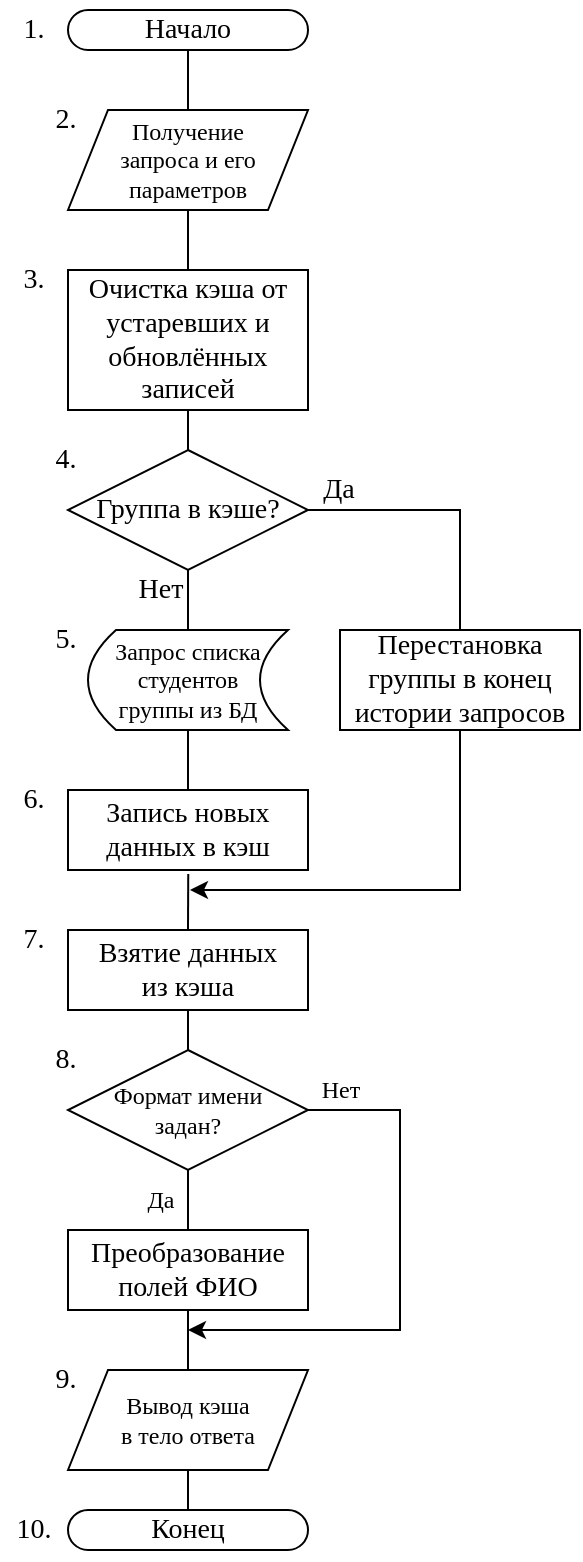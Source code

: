<mxfile version="19.0.1"><diagram id="aP-r_U0IFvQrr9ySVBzs" name="Page-1"><mxGraphModel dx="809" dy="1034" grid="1" gridSize="10" guides="1" tooltips="1" connect="1" arrows="1" fold="1" page="1" pageScale="1" pageWidth="827" pageHeight="1169" math="0" shadow="0"><root><mxCell id="0"/><mxCell id="1" parent="0"/><mxCell id="C9RxBrxaBl4vxM8tO4Rs-3" style="edgeStyle=orthogonalEdgeStyle;rounded=0;orthogonalLoop=1;jettySize=auto;html=1;exitX=0.5;exitY=1;exitDx=0;exitDy=0;fontFamily=Times New Roman;fontSize=14;endArrow=none;endFill=0;" parent="1" source="C9RxBrxaBl4vxM8tO4Rs-1" target="C9RxBrxaBl4vxM8tO4Rs-2" edge="1"><mxGeometry relative="1" as="geometry"/></mxCell><mxCell id="C9RxBrxaBl4vxM8tO4Rs-1" value="Начало" style="rounded=1;whiteSpace=wrap;html=1;fontSize=14;fontFamily=Times New Roman;arcSize=50;" parent="1" vertex="1"><mxGeometry x="354" y="20" width="120" height="20" as="geometry"/></mxCell><mxCell id="_RFLTGZGd4qMKp4Uez7D-12" style="edgeStyle=orthogonalEdgeStyle;rounded=0;orthogonalLoop=1;jettySize=auto;html=1;exitX=0.5;exitY=1;exitDx=0;exitDy=0;entryX=0.5;entryY=0;entryDx=0;entryDy=0;fontFamily=Times New Roman;fontSize=12;endArrow=none;endFill=0;" edge="1" parent="1" source="C9RxBrxaBl4vxM8tO4Rs-2" target="_RFLTGZGd4qMKp4Uez7D-10"><mxGeometry relative="1" as="geometry"/></mxCell><mxCell id="C9RxBrxaBl4vxM8tO4Rs-2" value="&lt;div style=&quot;font-size: 12px;&quot;&gt;Получение&lt;/div&gt;&lt;div style=&quot;font-size: 12px;&quot;&gt;запроса и его параметров&lt;br style=&quot;font-size: 12px;&quot;&gt;&lt;/div&gt;" style="shape=parallelogram;perimeter=parallelogramPerimeter;whiteSpace=wrap;html=1;fixedSize=1;fontFamily=Times New Roman;fontSize=12;" parent="1" vertex="1"><mxGeometry x="354" y="70" width="120" height="50" as="geometry"/></mxCell><mxCell id="C9RxBrxaBl4vxM8tO4Rs-82" value="Да" style="edgeStyle=orthogonalEdgeStyle;rounded=0;orthogonalLoop=1;jettySize=auto;html=1;exitX=1;exitY=0.5;exitDx=0;exitDy=0;fontFamily=Times New Roman;fontSize=14;endArrow=none;endFill=0;entryX=0.5;entryY=0;entryDx=0;entryDy=0;" parent="1" source="C9RxBrxaBl4vxM8tO4Rs-5" target="_RFLTGZGd4qMKp4Uez7D-15" edge="1"><mxGeometry x="-0.781" y="10" relative="1" as="geometry"><mxPoint as="offset"/><mxPoint x="414" y="490" as="targetPoint"/><Array as="points"><mxPoint x="550" y="270"/></Array></mxGeometry></mxCell><mxCell id="_RFLTGZGd4qMKp4Uez7D-11" value="Нет" style="edgeStyle=orthogonalEdgeStyle;rounded=0;orthogonalLoop=1;jettySize=auto;html=1;exitX=0.5;exitY=1;exitDx=0;exitDy=0;entryX=0.5;entryY=0;entryDx=0;entryDy=0;fontFamily=Times New Roman;fontSize=14;endArrow=none;endFill=0;" edge="1" parent="1" source="C9RxBrxaBl4vxM8tO4Rs-5" target="_RFLTGZGd4qMKp4Uez7D-3"><mxGeometry x="-0.333" y="-14" relative="1" as="geometry"><mxPoint as="offset"/></mxGeometry></mxCell><mxCell id="C9RxBrxaBl4vxM8tO4Rs-5" value="Группа в кэше?" style="rhombus;whiteSpace=wrap;html=1;fontFamily=Times New Roman;fontSize=14;" parent="1" vertex="1"><mxGeometry x="354" y="240" width="120" height="60" as="geometry"/></mxCell><mxCell id="C9RxBrxaBl4vxM8tO4Rs-28" value="1." style="text;html=1;strokeColor=none;fillColor=none;align=center;verticalAlign=middle;whiteSpace=wrap;rounded=0;fontFamily=Times New Roman;fontSize=14;" parent="1" vertex="1"><mxGeometry x="320" y="15" width="34" height="30" as="geometry"/></mxCell><mxCell id="C9RxBrxaBl4vxM8tO4Rs-29" value="2." style="text;html=1;strokeColor=none;fillColor=none;align=center;verticalAlign=middle;whiteSpace=wrap;rounded=0;fontFamily=Times New Roman;fontSize=14;" parent="1" vertex="1"><mxGeometry x="336" y="60" width="34" height="30" as="geometry"/></mxCell><mxCell id="C9RxBrxaBl4vxM8tO4Rs-31" value="4." style="text;html=1;strokeColor=none;fillColor=none;align=center;verticalAlign=middle;whiteSpace=wrap;rounded=0;fontFamily=Times New Roman;fontSize=14;" parent="1" vertex="1"><mxGeometry x="336" y="230" width="34" height="30" as="geometry"/></mxCell><mxCell id="_RFLTGZGd4qMKp4Uez7D-7" style="edgeStyle=orthogonalEdgeStyle;rounded=0;orthogonalLoop=1;jettySize=auto;html=1;exitX=0.5;exitY=1;exitDx=0;exitDy=0;entryX=0.5;entryY=0;entryDx=0;entryDy=0;fontFamily=Times New Roman;fontSize=14;endArrow=none;endFill=0;" edge="1" parent="1" source="_RFLTGZGd4qMKp4Uez7D-3" target="_RFLTGZGd4qMKp4Uez7D-6"><mxGeometry relative="1" as="geometry"/></mxCell><mxCell id="_RFLTGZGd4qMKp4Uez7D-3" value="&lt;div style=&quot;font-size: 12px;&quot;&gt;Запрос списка студентов&lt;/div&gt;&lt;div style=&quot;font-size: 12px;&quot;&gt;группы из БД&lt;br&gt;&lt;/div&gt;" style="shape=dataStorage;whiteSpace=wrap;html=1;fixedSize=1;fontSize=14;fontFamily=Times New Roman;size=14.0;" vertex="1" parent="1"><mxGeometry x="364" y="330" width="100" height="50" as="geometry"/></mxCell><mxCell id="_RFLTGZGd4qMKp4Uez7D-5" value="5." style="text;html=1;strokeColor=none;fillColor=none;align=center;verticalAlign=middle;whiteSpace=wrap;rounded=0;fontFamily=Times New Roman;fontSize=14;" vertex="1" parent="1"><mxGeometry x="336" y="320" width="34" height="30" as="geometry"/></mxCell><mxCell id="_RFLTGZGd4qMKp4Uez7D-9" style="edgeStyle=orthogonalEdgeStyle;rounded=0;orthogonalLoop=1;jettySize=auto;html=1;exitX=0.501;exitY=1.051;exitDx=0;exitDy=0;fontFamily=Times New Roman;fontSize=14;endArrow=none;endFill=0;exitPerimeter=0;entryX=0.5;entryY=0;entryDx=0;entryDy=0;" edge="1" parent="1" source="_RFLTGZGd4qMKp4Uez7D-6"><mxGeometry relative="1" as="geometry"><mxPoint x="414" y="480" as="targetPoint"/></mxGeometry></mxCell><mxCell id="_RFLTGZGd4qMKp4Uez7D-6" value="&lt;div&gt;Запись новых данных в кэш&lt;br&gt;&lt;/div&gt;" style="rounded=0;whiteSpace=wrap;html=1;fontFamily=Times New Roman;fontSize=14;" vertex="1" parent="1"><mxGeometry x="354" y="410" width="120" height="40" as="geometry"/></mxCell><mxCell id="_RFLTGZGd4qMKp4Uez7D-8" value="6." style="text;html=1;strokeColor=none;fillColor=none;align=center;verticalAlign=middle;whiteSpace=wrap;rounded=0;fontFamily=Times New Roman;fontSize=14;" vertex="1" parent="1"><mxGeometry x="320" y="400" width="34" height="30" as="geometry"/></mxCell><mxCell id="_RFLTGZGd4qMKp4Uez7D-13" style="edgeStyle=orthogonalEdgeStyle;rounded=0;orthogonalLoop=1;jettySize=auto;html=1;exitX=0.5;exitY=1;exitDx=0;exitDy=0;entryX=0.5;entryY=0;entryDx=0;entryDy=0;fontFamily=Times New Roman;fontSize=12;endArrow=none;endFill=0;" edge="1" parent="1" source="_RFLTGZGd4qMKp4Uez7D-10" target="C9RxBrxaBl4vxM8tO4Rs-5"><mxGeometry relative="1" as="geometry"/></mxCell><mxCell id="_RFLTGZGd4qMKp4Uez7D-10" value="&lt;div&gt;Очистка кэша от устаревших и обновлённых записей&lt;br&gt;&lt;/div&gt;" style="rounded=0;whiteSpace=wrap;html=1;fontFamily=Times New Roman;fontSize=14;" vertex="1" parent="1"><mxGeometry x="354" y="150" width="120" height="70" as="geometry"/></mxCell><mxCell id="_RFLTGZGd4qMKp4Uez7D-14" value="3." style="text;html=1;strokeColor=none;fillColor=none;align=center;verticalAlign=middle;whiteSpace=wrap;rounded=0;fontFamily=Times New Roman;fontSize=14;" vertex="1" parent="1"><mxGeometry x="320" y="140" width="34" height="30" as="geometry"/></mxCell><mxCell id="_RFLTGZGd4qMKp4Uez7D-21" style="edgeStyle=orthogonalEdgeStyle;rounded=0;orthogonalLoop=1;jettySize=auto;html=1;exitX=0.5;exitY=1;exitDx=0;exitDy=0;fontFamily=Times New Roman;fontSize=12;endArrow=classic;endFill=1;" edge="1" parent="1" source="_RFLTGZGd4qMKp4Uez7D-15"><mxGeometry relative="1" as="geometry"><mxPoint x="415" y="460" as="targetPoint"/><mxPoint x="555" y="380" as="sourcePoint"/><Array as="points"><mxPoint x="550" y="460"/></Array></mxGeometry></mxCell><mxCell id="_RFLTGZGd4qMKp4Uez7D-15" value="Перестановка группы в конец истории запросов" style="rounded=0;whiteSpace=wrap;html=1;fontFamily=Times New Roman;fontSize=14;" vertex="1" parent="1"><mxGeometry x="490" y="330" width="120" height="50" as="geometry"/></mxCell><mxCell id="_RFLTGZGd4qMKp4Uez7D-16" style="edgeStyle=orthogonalEdgeStyle;rounded=0;orthogonalLoop=1;jettySize=auto;html=1;exitX=0.5;exitY=1;exitDx=0;exitDy=0;entryX=0.5;entryY=0;entryDx=0;entryDy=0;fontFamily=Times New Roman;fontSize=12;endArrow=none;endFill=0;" edge="1" parent="1" source="_RFLTGZGd4qMKp4Uez7D-17" target="_RFLTGZGd4qMKp4Uez7D-18"><mxGeometry relative="1" as="geometry"/></mxCell><mxCell id="_RFLTGZGd4qMKp4Uez7D-17" value="&lt;div&gt;Вывод кэша&lt;/div&gt;&lt;div&gt;в тело ответа&lt;br&gt;&lt;/div&gt;" style="shape=parallelogram;perimeter=parallelogramPerimeter;whiteSpace=wrap;html=1;fixedSize=1;fontFamily=Times New Roman;fontSize=12;" vertex="1" parent="1"><mxGeometry x="354" y="700" width="120" height="50" as="geometry"/></mxCell><mxCell id="_RFLTGZGd4qMKp4Uez7D-18" value="Конец" style="rounded=1;whiteSpace=wrap;html=1;fontSize=14;fontFamily=Times New Roman;arcSize=50;" vertex="1" parent="1"><mxGeometry x="354" y="770" width="120" height="20" as="geometry"/></mxCell><mxCell id="_RFLTGZGd4qMKp4Uez7D-19" value="7." style="text;html=1;strokeColor=none;fillColor=none;align=center;verticalAlign=middle;whiteSpace=wrap;rounded=0;fontFamily=Times New Roman;fontSize=14;" vertex="1" parent="1"><mxGeometry x="320" y="470" width="34" height="30" as="geometry"/></mxCell><mxCell id="_RFLTGZGd4qMKp4Uez7D-20" value="8." style="text;html=1;strokeColor=none;fillColor=none;align=center;verticalAlign=middle;whiteSpace=wrap;rounded=0;fontFamily=Times New Roman;fontSize=14;" vertex="1" parent="1"><mxGeometry x="336" y="530" width="34" height="30" as="geometry"/></mxCell><mxCell id="_RFLTGZGd4qMKp4Uez7D-27" value="Да" style="edgeStyle=orthogonalEdgeStyle;rounded=0;orthogonalLoop=1;jettySize=auto;html=1;exitX=0.5;exitY=1;exitDx=0;exitDy=0;entryX=0.5;entryY=0;entryDx=0;entryDy=0;fontFamily=Times New Roman;fontSize=12;endArrow=none;endFill=0;" edge="1" parent="1" source="_RFLTGZGd4qMKp4Uez7D-23" target="_RFLTGZGd4qMKp4Uez7D-26"><mxGeometry y="-14" relative="1" as="geometry"><mxPoint as="offset"/></mxGeometry></mxCell><mxCell id="_RFLTGZGd4qMKp4Uez7D-29" value="Нет" style="edgeStyle=orthogonalEdgeStyle;rounded=0;orthogonalLoop=1;jettySize=auto;html=1;exitX=1;exitY=0.5;exitDx=0;exitDy=0;fontFamily=Times New Roman;fontSize=12;endArrow=classic;endFill=1;" edge="1" parent="1" source="_RFLTGZGd4qMKp4Uez7D-23"><mxGeometry x="-0.878" y="10" relative="1" as="geometry"><mxPoint x="414" y="680" as="targetPoint"/><Array as="points"><mxPoint x="520" y="570"/><mxPoint x="520" y="680"/></Array><mxPoint as="offset"/></mxGeometry></mxCell><mxCell id="_RFLTGZGd4qMKp4Uez7D-23" value="&lt;div&gt;Формат имени&lt;/div&gt;&lt;div&gt;задан?&lt;/div&gt;" style="rhombus;whiteSpace=wrap;html=1;fontFamily=Times New Roman;fontSize=12;" vertex="1" parent="1"><mxGeometry x="354" y="540" width="120" height="60" as="geometry"/></mxCell><mxCell id="_RFLTGZGd4qMKp4Uez7D-25" style="edgeStyle=orthogonalEdgeStyle;rounded=0;orthogonalLoop=1;jettySize=auto;html=1;exitX=0.5;exitY=1;exitDx=0;exitDy=0;entryX=0.5;entryY=0;entryDx=0;entryDy=0;fontFamily=Times New Roman;fontSize=12;endArrow=none;endFill=0;" edge="1" parent="1" source="_RFLTGZGd4qMKp4Uez7D-24" target="_RFLTGZGd4qMKp4Uez7D-23"><mxGeometry relative="1" as="geometry"/></mxCell><mxCell id="_RFLTGZGd4qMKp4Uez7D-24" value="&lt;div&gt;Взятие данных&lt;/div&gt;&lt;div&gt;из кэша&lt;br&gt;&lt;/div&gt;" style="rounded=0;whiteSpace=wrap;html=1;fontFamily=Times New Roman;fontSize=14;" vertex="1" parent="1"><mxGeometry x="354" y="480" width="120" height="40" as="geometry"/></mxCell><mxCell id="_RFLTGZGd4qMKp4Uez7D-28" style="edgeStyle=orthogonalEdgeStyle;rounded=0;orthogonalLoop=1;jettySize=auto;html=1;exitX=0.5;exitY=1;exitDx=0;exitDy=0;fontFamily=Times New Roman;fontSize=12;endArrow=none;endFill=0;" edge="1" parent="1" source="_RFLTGZGd4qMKp4Uez7D-26" target="_RFLTGZGd4qMKp4Uez7D-17"><mxGeometry relative="1" as="geometry"/></mxCell><mxCell id="_RFLTGZGd4qMKp4Uez7D-26" value="Преобразование полей ФИО" style="rounded=0;whiteSpace=wrap;html=1;fontFamily=Times New Roman;fontSize=14;" vertex="1" parent="1"><mxGeometry x="354" y="630" width="120" height="40" as="geometry"/></mxCell><mxCell id="_RFLTGZGd4qMKp4Uez7D-30" value="9." style="text;html=1;strokeColor=none;fillColor=none;align=center;verticalAlign=middle;whiteSpace=wrap;rounded=0;fontFamily=Times New Roman;fontSize=14;" vertex="1" parent="1"><mxGeometry x="336" y="690" width="34" height="30" as="geometry"/></mxCell><mxCell id="_RFLTGZGd4qMKp4Uez7D-31" value="10." style="text;html=1;strokeColor=none;fillColor=none;align=center;verticalAlign=middle;whiteSpace=wrap;rounded=0;fontFamily=Times New Roman;fontSize=14;" vertex="1" parent="1"><mxGeometry x="320" y="765" width="34" height="30" as="geometry"/></mxCell></root></mxGraphModel></diagram></mxfile>